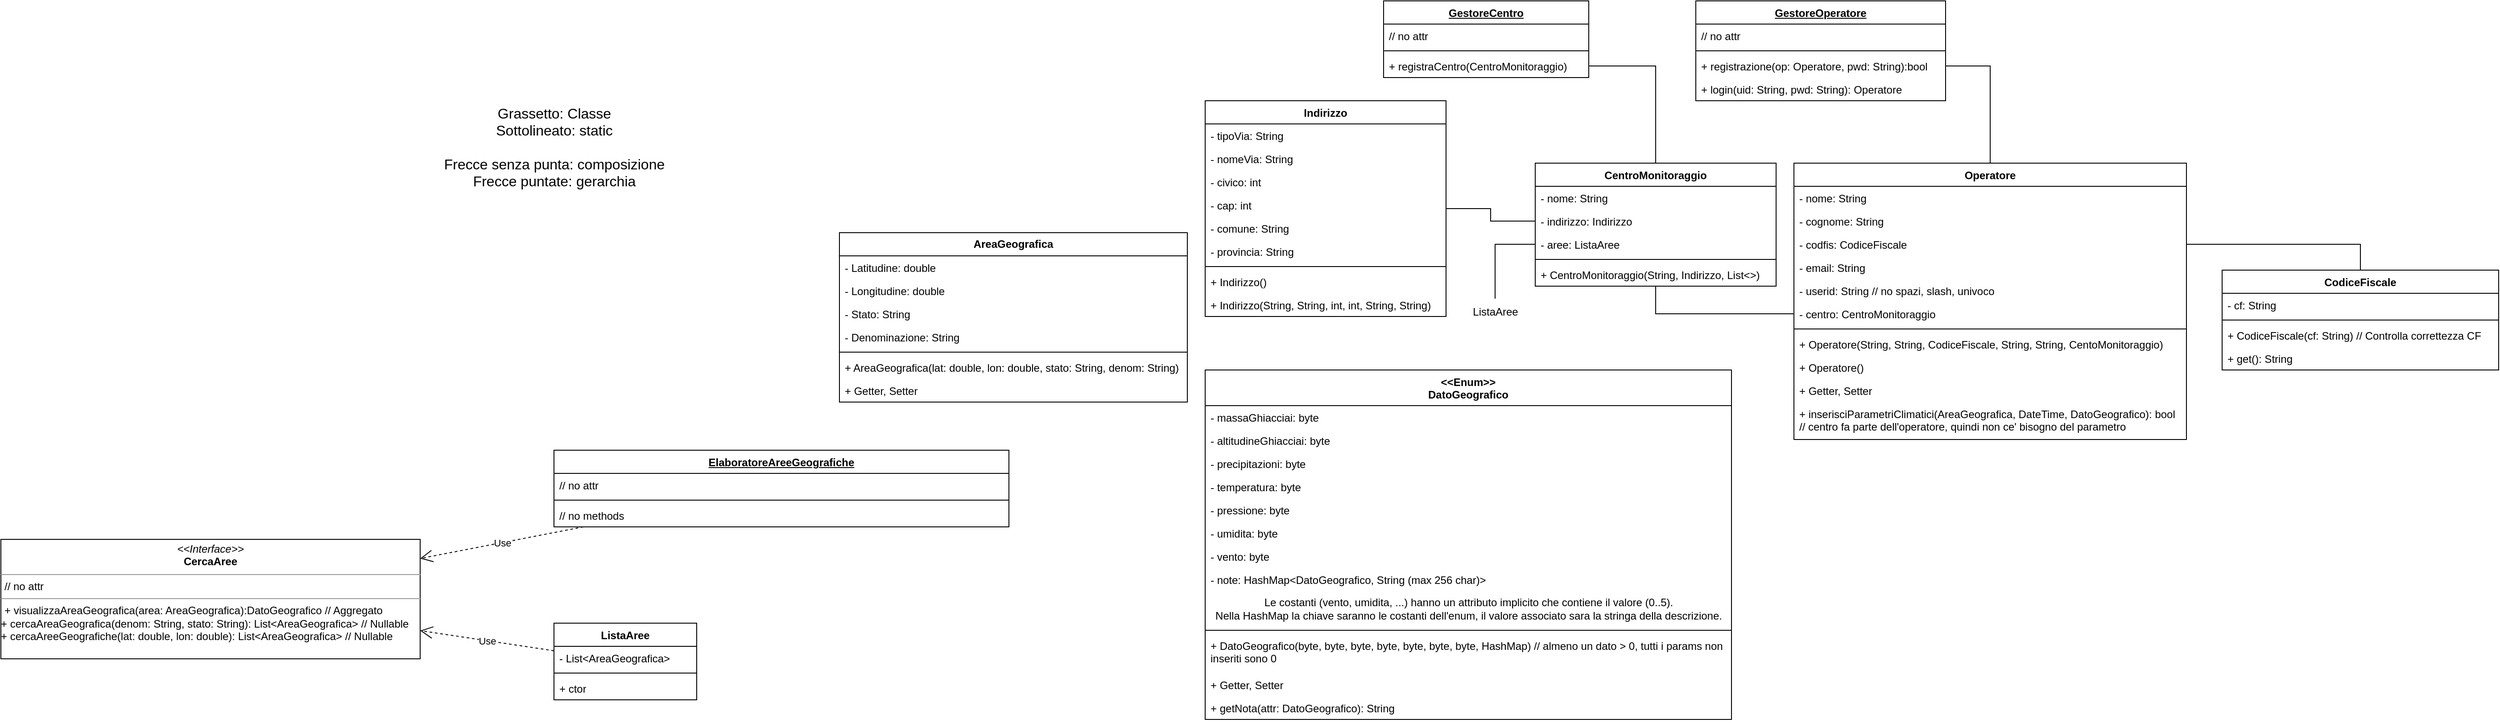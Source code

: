 <mxfile version="21.1.2" type="github">
  <diagram name="Server" id="AGUhUu6FTL9pFBDofL-d">
    <mxGraphModel dx="2556" dy="1342" grid="1" gridSize="10" guides="1" tooltips="1" connect="1" arrows="1" fold="1" page="0" pageScale="1" pageWidth="827" pageHeight="1169" math="0" shadow="0">
      <root>
        <mxCell id="0" />
        <mxCell id="1" parent="0" />
        <mxCell id="JxGRCyyDZtDp2fDfsdCm-1" value="&lt;b&gt;AreaGeografica&lt;/b&gt;" style="swimlane;fontStyle=0;childLayout=stackLayout;horizontal=1;startSize=26;fillColor=none;horizontalStack=0;resizeParent=1;resizeParentMax=0;resizeLast=0;collapsible=1;marginBottom=0;whiteSpace=wrap;html=1;" parent="1" vertex="1">
          <mxGeometry x="-510" y="-324" width="390" height="190" as="geometry" />
        </mxCell>
        <mxCell id="JxGRCyyDZtDp2fDfsdCm-2" value="- Latitudine: double" style="text;strokeColor=none;fillColor=none;align=left;verticalAlign=top;spacingLeft=4;spacingRight=4;overflow=hidden;rotatable=0;points=[[0,0.5],[1,0.5]];portConstraint=eastwest;whiteSpace=wrap;html=1;" parent="JxGRCyyDZtDp2fDfsdCm-1" vertex="1">
          <mxGeometry y="26" width="390" height="26" as="geometry" />
        </mxCell>
        <mxCell id="JxGRCyyDZtDp2fDfsdCm-3" value="- Longitudine: double" style="text;strokeColor=none;fillColor=none;align=left;verticalAlign=top;spacingLeft=4;spacingRight=4;overflow=hidden;rotatable=0;points=[[0,0.5],[1,0.5]];portConstraint=eastwest;whiteSpace=wrap;html=1;" parent="JxGRCyyDZtDp2fDfsdCm-1" vertex="1">
          <mxGeometry y="52" width="390" height="26" as="geometry" />
        </mxCell>
        <mxCell id="JxGRCyyDZtDp2fDfsdCm-5" value="- Stato: String" style="text;strokeColor=none;fillColor=none;align=left;verticalAlign=top;spacingLeft=4;spacingRight=4;overflow=hidden;rotatable=0;points=[[0,0.5],[1,0.5]];portConstraint=eastwest;whiteSpace=wrap;html=1;" parent="JxGRCyyDZtDp2fDfsdCm-1" vertex="1">
          <mxGeometry y="78" width="390" height="26" as="geometry" />
        </mxCell>
        <mxCell id="JxGRCyyDZtDp2fDfsdCm-4" value="- Denominazione: String" style="text;strokeColor=none;fillColor=none;align=left;verticalAlign=top;spacingLeft=4;spacingRight=4;overflow=hidden;rotatable=0;points=[[0,0.5],[1,0.5]];portConstraint=eastwest;whiteSpace=wrap;html=1;" parent="JxGRCyyDZtDp2fDfsdCm-1" vertex="1">
          <mxGeometry y="104" width="390" height="26" as="geometry" />
        </mxCell>
        <mxCell id="CR_k1ErsiSNvkhVKo7Lu-42" value="" style="line;strokeWidth=1;fillColor=none;align=left;verticalAlign=middle;spacingTop=-1;spacingLeft=3;spacingRight=3;rotatable=0;labelPosition=right;points=[];portConstraint=eastwest;strokeColor=inherit;" vertex="1" parent="JxGRCyyDZtDp2fDfsdCm-1">
          <mxGeometry y="130" width="390" height="8" as="geometry" />
        </mxCell>
        <mxCell id="CR_k1ErsiSNvkhVKo7Lu-44" value="+ AreaGeografica(lat: double, lon: double, stato: String, denom: String)" style="text;strokeColor=none;fillColor=none;align=left;verticalAlign=top;spacingLeft=4;spacingRight=4;overflow=hidden;rotatable=0;points=[[0,0.5],[1,0.5]];portConstraint=eastwest;whiteSpace=wrap;html=1;" vertex="1" parent="JxGRCyyDZtDp2fDfsdCm-1">
          <mxGeometry y="138" width="390" height="26" as="geometry" />
        </mxCell>
        <mxCell id="CR_k1ErsiSNvkhVKo7Lu-43" value="+ Getter, Setter" style="text;strokeColor=none;fillColor=none;align=left;verticalAlign=top;spacingLeft=4;spacingRight=4;overflow=hidden;rotatable=0;points=[[0,0.5],[1,0.5]];portConstraint=eastwest;whiteSpace=wrap;html=1;" vertex="1" parent="JxGRCyyDZtDp2fDfsdCm-1">
          <mxGeometry y="164" width="390" height="26" as="geometry" />
        </mxCell>
        <mxCell id="JxGRCyyDZtDp2fDfsdCm-11" value="&lt;u&gt;ElaboratoreAreeGeografiche&lt;/u&gt;" style="swimlane;fontStyle=1;align=center;verticalAlign=top;childLayout=stackLayout;horizontal=1;startSize=26;horizontalStack=0;resizeParent=1;resizeParentMax=0;resizeLast=0;collapsible=1;marginBottom=0;whiteSpace=wrap;html=1;" parent="1" vertex="1">
          <mxGeometry x="-830" y="-80" width="510" height="86" as="geometry" />
        </mxCell>
        <mxCell id="JxGRCyyDZtDp2fDfsdCm-12" value="// no attr" style="text;strokeColor=none;fillColor=none;align=left;verticalAlign=top;spacingLeft=4;spacingRight=4;overflow=hidden;rotatable=0;points=[[0,0.5],[1,0.5]];portConstraint=eastwest;whiteSpace=wrap;html=1;" parent="JxGRCyyDZtDp2fDfsdCm-11" vertex="1">
          <mxGeometry y="26" width="510" height="26" as="geometry" />
        </mxCell>
        <mxCell id="JxGRCyyDZtDp2fDfsdCm-13" value="" style="line;strokeWidth=1;fillColor=none;align=left;verticalAlign=middle;spacingTop=-1;spacingLeft=3;spacingRight=3;rotatable=0;labelPosition=right;points=[];portConstraint=eastwest;strokeColor=inherit;" parent="JxGRCyyDZtDp2fDfsdCm-11" vertex="1">
          <mxGeometry y="52" width="510" height="8" as="geometry" />
        </mxCell>
        <mxCell id="CR_k1ErsiSNvkhVKo7Lu-66" value="// no methods" style="text;strokeColor=none;fillColor=none;align=left;verticalAlign=top;spacingLeft=4;spacingRight=4;overflow=hidden;rotatable=0;points=[[0,0.5],[1,0.5]];portConstraint=eastwest;whiteSpace=wrap;html=1;" vertex="1" parent="JxGRCyyDZtDp2fDfsdCm-11">
          <mxGeometry y="60" width="510" height="26" as="geometry" />
        </mxCell>
        <mxCell id="JxGRCyyDZtDp2fDfsdCm-25" value="&amp;lt;&amp;lt;Enum&amp;gt;&amp;gt;&lt;br&gt;&lt;div&gt;DatoGeografico&lt;/div&gt;" style="swimlane;fontStyle=1;align=center;verticalAlign=top;childLayout=stackLayout;horizontal=1;startSize=40;horizontalStack=0;resizeParent=1;resizeParentMax=0;resizeLast=0;collapsible=1;marginBottom=0;whiteSpace=wrap;html=1;" parent="1" vertex="1">
          <mxGeometry x="-100" y="-170" width="590" height="392" as="geometry" />
        </mxCell>
        <mxCell id="JxGRCyyDZtDp2fDfsdCm-34" value="&lt;div&gt;- massaGhiacciai: byte&lt;/div&gt;" style="text;strokeColor=none;fillColor=none;align=left;verticalAlign=top;spacingLeft=4;spacingRight=4;overflow=hidden;rotatable=0;points=[[0,0.5],[1,0.5]];portConstraint=eastwest;whiteSpace=wrap;html=1;" parent="JxGRCyyDZtDp2fDfsdCm-25" vertex="1">
          <mxGeometry y="40" width="590" height="26" as="geometry" />
        </mxCell>
        <mxCell id="JxGRCyyDZtDp2fDfsdCm-33" value="- altitudineGhiacciai: byte" style="text;strokeColor=none;fillColor=none;align=left;verticalAlign=top;spacingLeft=4;spacingRight=4;overflow=hidden;rotatable=0;points=[[0,0.5],[1,0.5]];portConstraint=eastwest;whiteSpace=wrap;html=1;" parent="JxGRCyyDZtDp2fDfsdCm-25" vertex="1">
          <mxGeometry y="66" width="590" height="26" as="geometry" />
        </mxCell>
        <mxCell id="JxGRCyyDZtDp2fDfsdCm-32" value="- precipitazioni: byte" style="text;strokeColor=none;fillColor=none;align=left;verticalAlign=top;spacingLeft=4;spacingRight=4;overflow=hidden;rotatable=0;points=[[0,0.5],[1,0.5]];portConstraint=eastwest;whiteSpace=wrap;html=1;" parent="JxGRCyyDZtDp2fDfsdCm-25" vertex="1">
          <mxGeometry y="92" width="590" height="26" as="geometry" />
        </mxCell>
        <mxCell id="JxGRCyyDZtDp2fDfsdCm-30" value="- temperatura: byte" style="text;strokeColor=none;fillColor=none;align=left;verticalAlign=top;spacingLeft=4;spacingRight=4;overflow=hidden;rotatable=0;points=[[0,0.5],[1,0.5]];portConstraint=eastwest;whiteSpace=wrap;html=1;" parent="JxGRCyyDZtDp2fDfsdCm-25" vertex="1">
          <mxGeometry y="118" width="590" height="26" as="geometry" />
        </mxCell>
        <mxCell id="JxGRCyyDZtDp2fDfsdCm-31" value="- pressione: byte" style="text;strokeColor=none;fillColor=none;align=left;verticalAlign=top;spacingLeft=4;spacingRight=4;overflow=hidden;rotatable=0;points=[[0,0.5],[1,0.5]];portConstraint=eastwest;whiteSpace=wrap;html=1;" parent="JxGRCyyDZtDp2fDfsdCm-25" vertex="1">
          <mxGeometry y="144" width="590" height="26" as="geometry" />
        </mxCell>
        <mxCell id="JxGRCyyDZtDp2fDfsdCm-29" value="- umidita: byte" style="text;strokeColor=none;fillColor=none;align=left;verticalAlign=top;spacingLeft=4;spacingRight=4;overflow=hidden;rotatable=0;points=[[0,0.5],[1,0.5]];portConstraint=eastwest;whiteSpace=wrap;html=1;" parent="JxGRCyyDZtDp2fDfsdCm-25" vertex="1">
          <mxGeometry y="170" width="590" height="26" as="geometry" />
        </mxCell>
        <mxCell id="JxGRCyyDZtDp2fDfsdCm-26" value="- vento: byte" style="text;strokeColor=none;fillColor=none;align=left;verticalAlign=top;spacingLeft=4;spacingRight=4;overflow=hidden;rotatable=0;points=[[0,0.5],[1,0.5]];portConstraint=eastwest;whiteSpace=wrap;html=1;" parent="JxGRCyyDZtDp2fDfsdCm-25" vertex="1">
          <mxGeometry y="196" width="590" height="26" as="geometry" />
        </mxCell>
        <mxCell id="JxGRCyyDZtDp2fDfsdCm-37" value="- note: HashMap&amp;lt;DatoGeografico, String (max 256 char)&amp;gt;" style="text;strokeColor=none;fillColor=none;align=left;verticalAlign=top;spacingLeft=4;spacingRight=4;overflow=hidden;rotatable=0;points=[[0,0.5],[1,0.5]];portConstraint=eastwest;whiteSpace=wrap;html=1;" parent="JxGRCyyDZtDp2fDfsdCm-25" vertex="1">
          <mxGeometry y="222" width="590" height="26" as="geometry" />
        </mxCell>
        <mxCell id="CR_k1ErsiSNvkhVKo7Lu-2" value="&lt;div&gt;Le costanti (vento, umidita, ...) hanno un attributo implicito che contiene il valore (0..5).&lt;/div&gt;&lt;div&gt;Nella HashMap la chiave saranno le costanti dell&#39;enum, il valore associato sara la stringa della descrizione.&lt;br&gt;&lt;/div&gt;" style="text;html=1;align=center;verticalAlign=middle;resizable=0;points=[];autosize=1;strokeColor=none;fillColor=none;" vertex="1" parent="JxGRCyyDZtDp2fDfsdCm-25">
          <mxGeometry y="248" width="590" height="40" as="geometry" />
        </mxCell>
        <mxCell id="JxGRCyyDZtDp2fDfsdCm-27" value="" style="line;strokeWidth=1;fillColor=none;align=left;verticalAlign=middle;spacingTop=-1;spacingLeft=3;spacingRight=3;rotatable=0;labelPosition=right;points=[];portConstraint=eastwest;strokeColor=inherit;" parent="JxGRCyyDZtDp2fDfsdCm-25" vertex="1">
          <mxGeometry y="288" width="590" height="8" as="geometry" />
        </mxCell>
        <mxCell id="CR_k1ErsiSNvkhVKo7Lu-45" value="+ DatoGeografico(byte, byte, byte, byte, byte, byte, byte, HashMap) // almeno un dato &amp;gt; 0, tutti i params non inseriti sono 0" style="text;strokeColor=none;fillColor=none;align=left;verticalAlign=top;spacingLeft=4;spacingRight=4;overflow=hidden;rotatable=0;points=[[0,0.5],[1,0.5]];portConstraint=eastwest;whiteSpace=wrap;html=1;" vertex="1" parent="JxGRCyyDZtDp2fDfsdCm-25">
          <mxGeometry y="296" width="590" height="44" as="geometry" />
        </mxCell>
        <mxCell id="JxGRCyyDZtDp2fDfsdCm-28" value="+ Getter, Setter" style="text;strokeColor=none;fillColor=none;align=left;verticalAlign=top;spacingLeft=4;spacingRight=4;overflow=hidden;rotatable=0;points=[[0,0.5],[1,0.5]];portConstraint=eastwest;whiteSpace=wrap;html=1;" parent="JxGRCyyDZtDp2fDfsdCm-25" vertex="1">
          <mxGeometry y="340" width="590" height="26" as="geometry" />
        </mxCell>
        <mxCell id="JxGRCyyDZtDp2fDfsdCm-38" value="+ getNota(attr: DatoGeografico): String" style="text;strokeColor=none;fillColor=none;align=left;verticalAlign=top;spacingLeft=4;spacingRight=4;overflow=hidden;rotatable=0;points=[[0,0.5],[1,0.5]];portConstraint=eastwest;whiteSpace=wrap;html=1;" parent="JxGRCyyDZtDp2fDfsdCm-25" vertex="1">
          <mxGeometry y="366" width="590" height="26" as="geometry" />
        </mxCell>
        <mxCell id="CR_k1ErsiSNvkhVKo7Lu-3" value="Operatore" style="swimlane;fontStyle=1;align=center;verticalAlign=top;childLayout=stackLayout;horizontal=1;startSize=26;horizontalStack=0;resizeParent=1;resizeParentMax=0;resizeLast=0;collapsible=1;marginBottom=0;whiteSpace=wrap;html=1;" vertex="1" parent="1">
          <mxGeometry x="560" y="-402" width="440" height="310" as="geometry" />
        </mxCell>
        <mxCell id="CR_k1ErsiSNvkhVKo7Lu-4" value="- nome: String" style="text;strokeColor=none;fillColor=none;align=left;verticalAlign=top;spacingLeft=4;spacingRight=4;overflow=hidden;rotatable=0;points=[[0,0.5],[1,0.5]];portConstraint=eastwest;whiteSpace=wrap;html=1;" vertex="1" parent="CR_k1ErsiSNvkhVKo7Lu-3">
          <mxGeometry y="26" width="440" height="26" as="geometry" />
        </mxCell>
        <mxCell id="CR_k1ErsiSNvkhVKo7Lu-7" value="- cognome: String" style="text;strokeColor=none;fillColor=none;align=left;verticalAlign=top;spacingLeft=4;spacingRight=4;overflow=hidden;rotatable=0;points=[[0,0.5],[1,0.5]];portConstraint=eastwest;whiteSpace=wrap;html=1;" vertex="1" parent="CR_k1ErsiSNvkhVKo7Lu-3">
          <mxGeometry y="52" width="440" height="26" as="geometry" />
        </mxCell>
        <mxCell id="CR_k1ErsiSNvkhVKo7Lu-8" value="- codfis: CodiceFiscale" style="text;strokeColor=none;fillColor=none;align=left;verticalAlign=top;spacingLeft=4;spacingRight=4;overflow=hidden;rotatable=0;points=[[0,0.5],[1,0.5]];portConstraint=eastwest;whiteSpace=wrap;html=1;" vertex="1" parent="CR_k1ErsiSNvkhVKo7Lu-3">
          <mxGeometry y="78" width="440" height="26" as="geometry" />
        </mxCell>
        <mxCell id="CR_k1ErsiSNvkhVKo7Lu-13" value="&lt;div&gt;- email: String&lt;/div&gt;" style="text;strokeColor=none;fillColor=none;align=left;verticalAlign=top;spacingLeft=4;spacingRight=4;overflow=hidden;rotatable=0;points=[[0,0.5],[1,0.5]];portConstraint=eastwest;whiteSpace=wrap;html=1;" vertex="1" parent="CR_k1ErsiSNvkhVKo7Lu-3">
          <mxGeometry y="104" width="440" height="26" as="geometry" />
        </mxCell>
        <mxCell id="CR_k1ErsiSNvkhVKo7Lu-14" value="- userid: String // no spazi, slash, univoco" style="text;strokeColor=none;fillColor=none;align=left;verticalAlign=top;spacingLeft=4;spacingRight=4;overflow=hidden;rotatable=0;points=[[0,0.5],[1,0.5]];portConstraint=eastwest;whiteSpace=wrap;html=1;" vertex="1" parent="CR_k1ErsiSNvkhVKo7Lu-3">
          <mxGeometry y="130" width="440" height="26" as="geometry" />
        </mxCell>
        <mxCell id="CR_k1ErsiSNvkhVKo7Lu-15" value="- centro: CentroMonitoraggio" style="text;strokeColor=none;fillColor=none;align=left;verticalAlign=top;spacingLeft=4;spacingRight=4;overflow=hidden;rotatable=0;points=[[0,0.5],[1,0.5]];portConstraint=eastwest;whiteSpace=wrap;html=1;" vertex="1" parent="CR_k1ErsiSNvkhVKo7Lu-3">
          <mxGeometry y="156" width="440" height="26" as="geometry" />
        </mxCell>
        <mxCell id="CR_k1ErsiSNvkhVKo7Lu-5" value="" style="line;strokeWidth=1;fillColor=none;align=left;verticalAlign=middle;spacingTop=-1;spacingLeft=3;spacingRight=3;rotatable=0;labelPosition=right;points=[];portConstraint=eastwest;strokeColor=inherit;" vertex="1" parent="CR_k1ErsiSNvkhVKo7Lu-3">
          <mxGeometry y="182" width="440" height="8" as="geometry" />
        </mxCell>
        <mxCell id="CR_k1ErsiSNvkhVKo7Lu-6" value="+ Operatore(String, String, CodiceFiscale, String, String, CentoMonitoraggio)" style="text;strokeColor=none;fillColor=none;align=left;verticalAlign=top;spacingLeft=4;spacingRight=4;overflow=hidden;rotatable=0;points=[[0,0.5],[1,0.5]];portConstraint=eastwest;whiteSpace=wrap;html=1;" vertex="1" parent="CR_k1ErsiSNvkhVKo7Lu-3">
          <mxGeometry y="190" width="440" height="26" as="geometry" />
        </mxCell>
        <mxCell id="CR_k1ErsiSNvkhVKo7Lu-40" value="+ Operatore()" style="text;strokeColor=none;fillColor=none;align=left;verticalAlign=top;spacingLeft=4;spacingRight=4;overflow=hidden;rotatable=0;points=[[0,0.5],[1,0.5]];portConstraint=eastwest;whiteSpace=wrap;html=1;" vertex="1" parent="CR_k1ErsiSNvkhVKo7Lu-3">
          <mxGeometry y="216" width="440" height="26" as="geometry" />
        </mxCell>
        <mxCell id="CR_k1ErsiSNvkhVKo7Lu-41" value="+ Getter, Setter" style="text;strokeColor=none;fillColor=none;align=left;verticalAlign=top;spacingLeft=4;spacingRight=4;overflow=hidden;rotatable=0;points=[[0,0.5],[1,0.5]];portConstraint=eastwest;whiteSpace=wrap;html=1;" vertex="1" parent="CR_k1ErsiSNvkhVKo7Lu-3">
          <mxGeometry y="242" width="440" height="26" as="geometry" />
        </mxCell>
        <mxCell id="CR_k1ErsiSNvkhVKo7Lu-75" value="+ inserisciParametriClimatici(AreaGeografica, DateTime, DatoGeografico): bool // centro fa parte dell&#39;operatore, quindi non ce&#39; bisogno del parametro" style="text;strokeColor=none;fillColor=none;align=left;verticalAlign=top;spacingLeft=4;spacingRight=4;overflow=hidden;rotatable=0;points=[[0,0.5],[1,0.5]];portConstraint=eastwest;whiteSpace=wrap;html=1;" vertex="1" parent="CR_k1ErsiSNvkhVKo7Lu-3">
          <mxGeometry y="268" width="440" height="42" as="geometry" />
        </mxCell>
        <mxCell id="CR_k1ErsiSNvkhVKo7Lu-9" value="CodiceFiscale" style="swimlane;fontStyle=1;align=center;verticalAlign=top;childLayout=stackLayout;horizontal=1;startSize=26;horizontalStack=0;resizeParent=1;resizeParentMax=0;resizeLast=0;collapsible=1;marginBottom=0;whiteSpace=wrap;html=1;" vertex="1" parent="1">
          <mxGeometry x="1040" y="-282" width="310" height="112" as="geometry" />
        </mxCell>
        <mxCell id="CR_k1ErsiSNvkhVKo7Lu-10" value="- cf: String" style="text;strokeColor=none;fillColor=none;align=left;verticalAlign=top;spacingLeft=4;spacingRight=4;overflow=hidden;rotatable=0;points=[[0,0.5],[1,0.5]];portConstraint=eastwest;whiteSpace=wrap;html=1;" vertex="1" parent="CR_k1ErsiSNvkhVKo7Lu-9">
          <mxGeometry y="26" width="310" height="26" as="geometry" />
        </mxCell>
        <mxCell id="CR_k1ErsiSNvkhVKo7Lu-11" value="" style="line;strokeWidth=1;fillColor=none;align=left;verticalAlign=middle;spacingTop=-1;spacingLeft=3;spacingRight=3;rotatable=0;labelPosition=right;points=[];portConstraint=eastwest;strokeColor=inherit;" vertex="1" parent="CR_k1ErsiSNvkhVKo7Lu-9">
          <mxGeometry y="52" width="310" height="8" as="geometry" />
        </mxCell>
        <mxCell id="CR_k1ErsiSNvkhVKo7Lu-39" value="+ CodiceFiscale(cf: String) // Controlla correttezza CF" style="text;strokeColor=none;fillColor=none;align=left;verticalAlign=top;spacingLeft=4;spacingRight=4;overflow=hidden;rotatable=0;points=[[0,0.5],[1,0.5]];portConstraint=eastwest;whiteSpace=wrap;html=1;" vertex="1" parent="CR_k1ErsiSNvkhVKo7Lu-9">
          <mxGeometry y="60" width="310" height="26" as="geometry" />
        </mxCell>
        <mxCell id="CR_k1ErsiSNvkhVKo7Lu-12" value="+ get(): String" style="text;strokeColor=none;fillColor=none;align=left;verticalAlign=top;spacingLeft=4;spacingRight=4;overflow=hidden;rotatable=0;points=[[0,0.5],[1,0.5]];portConstraint=eastwest;whiteSpace=wrap;html=1;" vertex="1" parent="CR_k1ErsiSNvkhVKo7Lu-9">
          <mxGeometry y="86" width="310" height="26" as="geometry" />
        </mxCell>
        <mxCell id="CR_k1ErsiSNvkhVKo7Lu-16" value="&lt;u&gt;GestoreOperatore&lt;/u&gt;" style="swimlane;fontStyle=1;align=center;verticalAlign=top;childLayout=stackLayout;horizontal=1;startSize=26;horizontalStack=0;resizeParent=1;resizeParentMax=0;resizeLast=0;collapsible=1;marginBottom=0;whiteSpace=wrap;html=1;" vertex="1" parent="1">
          <mxGeometry x="450" y="-584" width="280" height="112" as="geometry" />
        </mxCell>
        <mxCell id="CR_k1ErsiSNvkhVKo7Lu-17" value="// no attr" style="text;strokeColor=none;fillColor=none;align=left;verticalAlign=top;spacingLeft=4;spacingRight=4;overflow=hidden;rotatable=0;points=[[0,0.5],[1,0.5]];portConstraint=eastwest;whiteSpace=wrap;html=1;" vertex="1" parent="CR_k1ErsiSNvkhVKo7Lu-16">
          <mxGeometry y="26" width="280" height="26" as="geometry" />
        </mxCell>
        <mxCell id="CR_k1ErsiSNvkhVKo7Lu-18" value="" style="line;strokeWidth=1;fillColor=none;align=left;verticalAlign=middle;spacingTop=-1;spacingLeft=3;spacingRight=3;rotatable=0;labelPosition=right;points=[];portConstraint=eastwest;strokeColor=inherit;" vertex="1" parent="CR_k1ErsiSNvkhVKo7Lu-16">
          <mxGeometry y="52" width="280" height="8" as="geometry" />
        </mxCell>
        <mxCell id="CR_k1ErsiSNvkhVKo7Lu-19" value="+ registrazione(op: Operatore, pwd: String):bool" style="text;strokeColor=none;fillColor=none;align=left;verticalAlign=top;spacingLeft=4;spacingRight=4;overflow=hidden;rotatable=0;points=[[0,0.5],[1,0.5]];portConstraint=eastwest;whiteSpace=wrap;html=1;" vertex="1" parent="CR_k1ErsiSNvkhVKo7Lu-16">
          <mxGeometry y="60" width="280" height="26" as="geometry" />
        </mxCell>
        <mxCell id="CR_k1ErsiSNvkhVKo7Lu-25" value="+ login(uid: String, pwd: String): Operatore" style="text;strokeColor=none;fillColor=none;align=left;verticalAlign=top;spacingLeft=4;spacingRight=4;overflow=hidden;rotatable=0;points=[[0,0.5],[1,0.5]];portConstraint=eastwest;whiteSpace=wrap;html=1;" vertex="1" parent="CR_k1ErsiSNvkhVKo7Lu-16">
          <mxGeometry y="86" width="280" height="26" as="geometry" />
        </mxCell>
        <mxCell id="CR_k1ErsiSNvkhVKo7Lu-20" value="CentroMonitoraggio" style="swimlane;fontStyle=1;align=center;verticalAlign=top;childLayout=stackLayout;horizontal=1;startSize=26;horizontalStack=0;resizeParent=1;resizeParentMax=0;resizeLast=0;collapsible=1;marginBottom=0;whiteSpace=wrap;html=1;" vertex="1" parent="1">
          <mxGeometry x="270" y="-402" width="270" height="138" as="geometry">
            <mxRectangle x="330" y="-394" width="160" height="30" as="alternateBounds" />
          </mxGeometry>
        </mxCell>
        <mxCell id="CR_k1ErsiSNvkhVKo7Lu-21" value="- nome: String" style="text;strokeColor=none;fillColor=none;align=left;verticalAlign=top;spacingLeft=4;spacingRight=4;overflow=hidden;rotatable=0;points=[[0,0.5],[1,0.5]];portConstraint=eastwest;whiteSpace=wrap;html=1;" vertex="1" parent="CR_k1ErsiSNvkhVKo7Lu-20">
          <mxGeometry y="26" width="270" height="26" as="geometry" />
        </mxCell>
        <mxCell id="CR_k1ErsiSNvkhVKo7Lu-46" value="- indirizzo: Indirizzo" style="text;strokeColor=none;fillColor=none;align=left;verticalAlign=top;spacingLeft=4;spacingRight=4;overflow=hidden;rotatable=0;points=[[0,0.5],[1,0.5]];portConstraint=eastwest;whiteSpace=wrap;html=1;" vertex="1" parent="CR_k1ErsiSNvkhVKo7Lu-20">
          <mxGeometry y="52" width="270" height="26" as="geometry" />
        </mxCell>
        <mxCell id="CR_k1ErsiSNvkhVKo7Lu-51" value="- aree: ListaAree" style="text;strokeColor=none;fillColor=none;align=left;verticalAlign=top;spacingLeft=4;spacingRight=4;overflow=hidden;rotatable=0;points=[[0,0.5],[1,0.5]];portConstraint=eastwest;whiteSpace=wrap;html=1;" vertex="1" parent="CR_k1ErsiSNvkhVKo7Lu-20">
          <mxGeometry y="78" width="270" height="26" as="geometry" />
        </mxCell>
        <mxCell id="CR_k1ErsiSNvkhVKo7Lu-22" value="" style="line;strokeWidth=1;fillColor=none;align=left;verticalAlign=middle;spacingTop=-1;spacingLeft=3;spacingRight=3;rotatable=0;labelPosition=right;points=[];portConstraint=eastwest;strokeColor=inherit;" vertex="1" parent="CR_k1ErsiSNvkhVKo7Lu-20">
          <mxGeometry y="104" width="270" height="8" as="geometry" />
        </mxCell>
        <mxCell id="CR_k1ErsiSNvkhVKo7Lu-23" value="+ CentroMonitoraggio(String, Indirizzo, List&amp;lt;&amp;gt;)" style="text;strokeColor=none;fillColor=none;align=left;verticalAlign=top;spacingLeft=4;spacingRight=4;overflow=hidden;rotatable=0;points=[[0,0.5],[1,0.5]];portConstraint=eastwest;whiteSpace=wrap;html=1;" vertex="1" parent="CR_k1ErsiSNvkhVKo7Lu-20">
          <mxGeometry y="112" width="270" height="26" as="geometry" />
        </mxCell>
        <mxCell id="CR_k1ErsiSNvkhVKo7Lu-24" style="edgeStyle=orthogonalEdgeStyle;rounded=0;orthogonalLoop=1;jettySize=auto;html=1;endArrow=none;endFill=0;" edge="1" parent="1" source="CR_k1ErsiSNvkhVKo7Lu-8" target="CR_k1ErsiSNvkhVKo7Lu-9">
          <mxGeometry relative="1" as="geometry" />
        </mxCell>
        <mxCell id="CR_k1ErsiSNvkhVKo7Lu-27" style="edgeStyle=orthogonalEdgeStyle;rounded=0;orthogonalLoop=1;jettySize=auto;html=1;strokeColor=default;endArrow=none;endFill=0;" edge="1" parent="1" source="CR_k1ErsiSNvkhVKo7Lu-15" target="CR_k1ErsiSNvkhVKo7Lu-20">
          <mxGeometry relative="1" as="geometry" />
        </mxCell>
        <mxCell id="CR_k1ErsiSNvkhVKo7Lu-38" style="edgeStyle=orthogonalEdgeStyle;rounded=0;orthogonalLoop=1;jettySize=auto;html=1;endArrow=none;endFill=0;" edge="1" parent="1" source="CR_k1ErsiSNvkhVKo7Lu-19" target="CR_k1ErsiSNvkhVKo7Lu-3">
          <mxGeometry relative="1" as="geometry" />
        </mxCell>
        <mxCell id="CR_k1ErsiSNvkhVKo7Lu-47" value="Indirizzo" style="swimlane;fontStyle=1;align=center;verticalAlign=top;childLayout=stackLayout;horizontal=1;startSize=26;horizontalStack=0;resizeParent=1;resizeParentMax=0;resizeLast=0;collapsible=1;marginBottom=0;whiteSpace=wrap;html=1;" vertex="1" parent="1">
          <mxGeometry x="-100" y="-472" width="270" height="242" as="geometry" />
        </mxCell>
        <mxCell id="CR_k1ErsiSNvkhVKo7Lu-48" value="- tipoVia: String" style="text;strokeColor=none;fillColor=none;align=left;verticalAlign=top;spacingLeft=4;spacingRight=4;overflow=hidden;rotatable=0;points=[[0,0.5],[1,0.5]];portConstraint=eastwest;whiteSpace=wrap;html=1;" vertex="1" parent="CR_k1ErsiSNvkhVKo7Lu-47">
          <mxGeometry y="26" width="270" height="26" as="geometry" />
        </mxCell>
        <mxCell id="CR_k1ErsiSNvkhVKo7Lu-52" value="- nomeVia: String" style="text;strokeColor=none;fillColor=none;align=left;verticalAlign=top;spacingLeft=4;spacingRight=4;overflow=hidden;rotatable=0;points=[[0,0.5],[1,0.5]];portConstraint=eastwest;whiteSpace=wrap;html=1;" vertex="1" parent="CR_k1ErsiSNvkhVKo7Lu-47">
          <mxGeometry y="52" width="270" height="26" as="geometry" />
        </mxCell>
        <mxCell id="CR_k1ErsiSNvkhVKo7Lu-53" value="- civico: int" style="text;strokeColor=none;fillColor=none;align=left;verticalAlign=top;spacingLeft=4;spacingRight=4;overflow=hidden;rotatable=0;points=[[0,0.5],[1,0.5]];portConstraint=eastwest;whiteSpace=wrap;html=1;" vertex="1" parent="CR_k1ErsiSNvkhVKo7Lu-47">
          <mxGeometry y="78" width="270" height="26" as="geometry" />
        </mxCell>
        <mxCell id="CR_k1ErsiSNvkhVKo7Lu-54" value="- cap: int" style="text;strokeColor=none;fillColor=none;align=left;verticalAlign=top;spacingLeft=4;spacingRight=4;overflow=hidden;rotatable=0;points=[[0,0.5],[1,0.5]];portConstraint=eastwest;whiteSpace=wrap;html=1;" vertex="1" parent="CR_k1ErsiSNvkhVKo7Lu-47">
          <mxGeometry y="104" width="270" height="26" as="geometry" />
        </mxCell>
        <mxCell id="CR_k1ErsiSNvkhVKo7Lu-55" value="- comune: String" style="text;strokeColor=none;fillColor=none;align=left;verticalAlign=top;spacingLeft=4;spacingRight=4;overflow=hidden;rotatable=0;points=[[0,0.5],[1,0.5]];portConstraint=eastwest;whiteSpace=wrap;html=1;" vertex="1" parent="CR_k1ErsiSNvkhVKo7Lu-47">
          <mxGeometry y="130" width="270" height="26" as="geometry" />
        </mxCell>
        <mxCell id="CR_k1ErsiSNvkhVKo7Lu-56" value="- provincia: String" style="text;strokeColor=none;fillColor=none;align=left;verticalAlign=top;spacingLeft=4;spacingRight=4;overflow=hidden;rotatable=0;points=[[0,0.5],[1,0.5]];portConstraint=eastwest;whiteSpace=wrap;html=1;" vertex="1" parent="CR_k1ErsiSNvkhVKo7Lu-47">
          <mxGeometry y="156" width="270" height="26" as="geometry" />
        </mxCell>
        <mxCell id="CR_k1ErsiSNvkhVKo7Lu-49" value="" style="line;strokeWidth=1;fillColor=none;align=left;verticalAlign=middle;spacingTop=-1;spacingLeft=3;spacingRight=3;rotatable=0;labelPosition=right;points=[];portConstraint=eastwest;strokeColor=inherit;" vertex="1" parent="CR_k1ErsiSNvkhVKo7Lu-47">
          <mxGeometry y="182" width="270" height="8" as="geometry" />
        </mxCell>
        <mxCell id="CR_k1ErsiSNvkhVKo7Lu-50" value="+ Indirizzo()" style="text;strokeColor=none;fillColor=none;align=left;verticalAlign=top;spacingLeft=4;spacingRight=4;overflow=hidden;rotatable=0;points=[[0,0.5],[1,0.5]];portConstraint=eastwest;whiteSpace=wrap;html=1;" vertex="1" parent="CR_k1ErsiSNvkhVKo7Lu-47">
          <mxGeometry y="190" width="270" height="26" as="geometry" />
        </mxCell>
        <mxCell id="CR_k1ErsiSNvkhVKo7Lu-58" value="+ Indirizzo(String, String, int, int, String, String)" style="text;strokeColor=none;fillColor=none;align=left;verticalAlign=top;spacingLeft=4;spacingRight=4;overflow=hidden;rotatable=0;points=[[0,0.5],[1,0.5]];portConstraint=eastwest;whiteSpace=wrap;html=1;" vertex="1" parent="CR_k1ErsiSNvkhVKo7Lu-47">
          <mxGeometry y="216" width="270" height="26" as="geometry" />
        </mxCell>
        <mxCell id="CR_k1ErsiSNvkhVKo7Lu-57" style="edgeStyle=orthogonalEdgeStyle;rounded=0;orthogonalLoop=1;jettySize=auto;html=1;endArrow=none;endFill=0;" edge="1" parent="1" source="CR_k1ErsiSNvkhVKo7Lu-46" target="CR_k1ErsiSNvkhVKo7Lu-47">
          <mxGeometry relative="1" as="geometry" />
        </mxCell>
        <mxCell id="CR_k1ErsiSNvkhVKo7Lu-59" value="&lt;u&gt;GestoreCentro&lt;/u&gt;" style="swimlane;fontStyle=1;align=center;verticalAlign=top;childLayout=stackLayout;horizontal=1;startSize=26;horizontalStack=0;resizeParent=1;resizeParentMax=0;resizeLast=0;collapsible=1;marginBottom=0;whiteSpace=wrap;html=1;" vertex="1" parent="1">
          <mxGeometry x="100" y="-584" width="230" height="86" as="geometry" />
        </mxCell>
        <mxCell id="CR_k1ErsiSNvkhVKo7Lu-60" value="// no attr" style="text;strokeColor=none;fillColor=none;align=left;verticalAlign=top;spacingLeft=4;spacingRight=4;overflow=hidden;rotatable=0;points=[[0,0.5],[1,0.5]];portConstraint=eastwest;whiteSpace=wrap;html=1;" vertex="1" parent="CR_k1ErsiSNvkhVKo7Lu-59">
          <mxGeometry y="26" width="230" height="26" as="geometry" />
        </mxCell>
        <mxCell id="CR_k1ErsiSNvkhVKo7Lu-61" value="" style="line;strokeWidth=1;fillColor=none;align=left;verticalAlign=middle;spacingTop=-1;spacingLeft=3;spacingRight=3;rotatable=0;labelPosition=right;points=[];portConstraint=eastwest;strokeColor=inherit;" vertex="1" parent="CR_k1ErsiSNvkhVKo7Lu-59">
          <mxGeometry y="52" width="230" height="8" as="geometry" />
        </mxCell>
        <mxCell id="CR_k1ErsiSNvkhVKo7Lu-62" value="+ registraCentro(CentroMonitoraggio)" style="text;strokeColor=none;fillColor=none;align=left;verticalAlign=top;spacingLeft=4;spacingRight=4;overflow=hidden;rotatable=0;points=[[0,0.5],[1,0.5]];portConstraint=eastwest;whiteSpace=wrap;html=1;" vertex="1" parent="CR_k1ErsiSNvkhVKo7Lu-59">
          <mxGeometry y="60" width="230" height="26" as="geometry" />
        </mxCell>
        <mxCell id="CR_k1ErsiSNvkhVKo7Lu-63" style="edgeStyle=orthogonalEdgeStyle;rounded=0;orthogonalLoop=1;jettySize=auto;html=1;endArrow=none;endFill=0;" edge="1" parent="1" source="CR_k1ErsiSNvkhVKo7Lu-62" target="CR_k1ErsiSNvkhVKo7Lu-20">
          <mxGeometry relative="1" as="geometry" />
        </mxCell>
        <mxCell id="CR_k1ErsiSNvkhVKo7Lu-64" value="&lt;div style=&quot;font-size: 16px;&quot;&gt;&lt;font style=&quot;font-size: 16px;&quot;&gt;Grassetto: Classe&lt;/font&gt;&lt;/div&gt;&lt;div style=&quot;font-size: 16px;&quot;&gt;&lt;font style=&quot;font-size: 16px;&quot;&gt;Sottolineato: static&lt;br style=&quot;font-size: 16px;&quot;&gt;&lt;/font&gt;&lt;/div&gt;&lt;div style=&quot;font-size: 16px;&quot;&gt;&lt;font style=&quot;font-size: 16px;&quot;&gt;&lt;br style=&quot;font-size: 16px;&quot;&gt;&lt;/font&gt;&lt;/div&gt;&lt;div style=&quot;font-size: 16px;&quot;&gt;&lt;font style=&quot;font-size: 16px;&quot;&gt;Frecce senza punta: composizione&lt;/font&gt;&lt;/div&gt;&lt;div style=&quot;font-size: 16px;&quot;&gt;&lt;font style=&quot;font-size: 16px;&quot;&gt;&lt;font style=&quot;font-size: 16px;&quot;&gt;Frecce puntate: gerarchia&lt;/font&gt;&lt;br style=&quot;font-size: 16px;&quot;&gt;&lt;/font&gt;&lt;/div&gt;" style="text;html=1;align=center;verticalAlign=middle;resizable=0;points=[];autosize=1;strokeColor=none;fillColor=none;fontSize=16;" vertex="1" parent="1">
          <mxGeometry x="-965" y="-475" width="270" height="110" as="geometry" />
        </mxCell>
        <mxCell id="CR_k1ErsiSNvkhVKo7Lu-65" value="&lt;p style=&quot;margin:0px;margin-top:4px;text-align:center;&quot;&gt;&lt;i&gt;&amp;lt;&amp;lt;Interface&amp;gt;&amp;gt;&lt;/i&gt;&lt;br&gt;&lt;b&gt;CercaAree&lt;/b&gt;&lt;br&gt;&lt;/p&gt;&lt;hr size=&quot;1&quot;&gt;&lt;p style=&quot;margin:0px;margin-left:4px;&quot;&gt;// no attr&lt;br&gt;&lt;/p&gt;&lt;hr size=&quot;1&quot;&gt;&lt;p style=&quot;margin:0px;margin-left:4px;&quot;&gt;+ visualizzaAreaGeografica(area: AreaGeografica):DatoGeografico // Aggregato&lt;/p&gt;&lt;div&gt;+ cercaAreaGeografica(denom: String, stato: String): List&amp;lt;AreaGeografica&amp;gt; // Nullable&lt;/div&gt;&lt;div&gt;+ cercaAreeGeografiche(lat: double, lon: double): List&amp;lt;AreaGeografica&amp;gt; // Nullable&lt;/div&gt;" style="verticalAlign=top;align=left;overflow=fill;fontSize=12;fontFamily=Helvetica;html=1;whiteSpace=wrap;" vertex="1" parent="1">
          <mxGeometry x="-1450" y="20" width="470" height="134" as="geometry" />
        </mxCell>
        <mxCell id="CR_k1ErsiSNvkhVKo7Lu-67" value="Use" style="endArrow=open;endSize=12;dashed=1;html=1;rounded=0;" edge="1" parent="1" source="JxGRCyyDZtDp2fDfsdCm-11" target="CR_k1ErsiSNvkhVKo7Lu-65">
          <mxGeometry width="160" relative="1" as="geometry">
            <mxPoint x="-820" y="110" as="sourcePoint" />
            <mxPoint x="-660" y="110" as="targetPoint" />
          </mxGeometry>
        </mxCell>
        <mxCell id="CR_k1ErsiSNvkhVKo7Lu-68" value="ListaAree" style="swimlane;fontStyle=1;align=center;verticalAlign=top;childLayout=stackLayout;horizontal=1;startSize=26;horizontalStack=0;resizeParent=1;resizeParentMax=0;resizeLast=0;collapsible=1;marginBottom=0;whiteSpace=wrap;html=1;" vertex="1" parent="1">
          <mxGeometry x="-830" y="114" width="160" height="86" as="geometry" />
        </mxCell>
        <mxCell id="CR_k1ErsiSNvkhVKo7Lu-69" value="- List&amp;lt;AreaGeografica&amp;gt;" style="text;strokeColor=none;fillColor=none;align=left;verticalAlign=top;spacingLeft=4;spacingRight=4;overflow=hidden;rotatable=0;points=[[0,0.5],[1,0.5]];portConstraint=eastwest;whiteSpace=wrap;html=1;" vertex="1" parent="CR_k1ErsiSNvkhVKo7Lu-68">
          <mxGeometry y="26" width="160" height="26" as="geometry" />
        </mxCell>
        <mxCell id="CR_k1ErsiSNvkhVKo7Lu-70" value="" style="line;strokeWidth=1;fillColor=none;align=left;verticalAlign=middle;spacingTop=-1;spacingLeft=3;spacingRight=3;rotatable=0;labelPosition=right;points=[];portConstraint=eastwest;strokeColor=inherit;" vertex="1" parent="CR_k1ErsiSNvkhVKo7Lu-68">
          <mxGeometry y="52" width="160" height="8" as="geometry" />
        </mxCell>
        <mxCell id="CR_k1ErsiSNvkhVKo7Lu-71" value="+ ctor" style="text;strokeColor=none;fillColor=none;align=left;verticalAlign=top;spacingLeft=4;spacingRight=4;overflow=hidden;rotatable=0;points=[[0,0.5],[1,0.5]];portConstraint=eastwest;whiteSpace=wrap;html=1;" vertex="1" parent="CR_k1ErsiSNvkhVKo7Lu-68">
          <mxGeometry y="60" width="160" height="26" as="geometry" />
        </mxCell>
        <mxCell id="CR_k1ErsiSNvkhVKo7Lu-72" value="Use" style="endArrow=open;endSize=12;dashed=1;html=1;rounded=0;" edge="1" parent="1" source="CR_k1ErsiSNvkhVKo7Lu-68" target="CR_k1ErsiSNvkhVKo7Lu-65">
          <mxGeometry width="160" relative="1" as="geometry">
            <mxPoint x="-960" y="270" as="sourcePoint" />
            <mxPoint x="-800" y="270" as="targetPoint" />
          </mxGeometry>
        </mxCell>
        <mxCell id="CR_k1ErsiSNvkhVKo7Lu-74" value="ListaAree" style="text;html=1;align=center;verticalAlign=middle;resizable=0;points=[];autosize=1;strokeColor=none;fillColor=none;" vertex="1" parent="1">
          <mxGeometry x="190" y="-250" width="70" height="30" as="geometry" />
        </mxCell>
        <mxCell id="CR_k1ErsiSNvkhVKo7Lu-73" style="edgeStyle=orthogonalEdgeStyle;rounded=0;orthogonalLoop=1;jettySize=auto;html=1;endArrow=none;endFill=0;" edge="1" parent="1" source="CR_k1ErsiSNvkhVKo7Lu-51" target="CR_k1ErsiSNvkhVKo7Lu-74">
          <mxGeometry relative="1" as="geometry">
            <mxPoint x="220" y="-250" as="targetPoint" />
          </mxGeometry>
        </mxCell>
      </root>
    </mxGraphModel>
  </diagram>
</mxfile>
